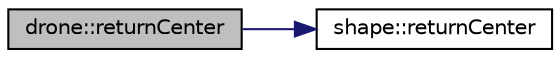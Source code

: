 digraph "drone::returnCenter"
{
  edge [fontname="Helvetica",fontsize="10",labelfontname="Helvetica",labelfontsize="10"];
  node [fontname="Helvetica",fontsize="10",shape=record];
  rankdir="LR";
  Node4 [label="drone::returnCenter",height=0.2,width=0.4,color="black", fillcolor="grey75", style="filled", fontcolor="black"];
  Node4 -> Node5 [color="midnightblue",fontsize="10",style="solid",fontname="Helvetica"];
  Node5 [label="shape::returnCenter",height=0.2,width=0.4,color="black", fillcolor="white", style="filled",URL="$classshape.html#a50b8ce90802becc732c560b57d024801",tooltip="powraca do początkowej pozycji "];
}
